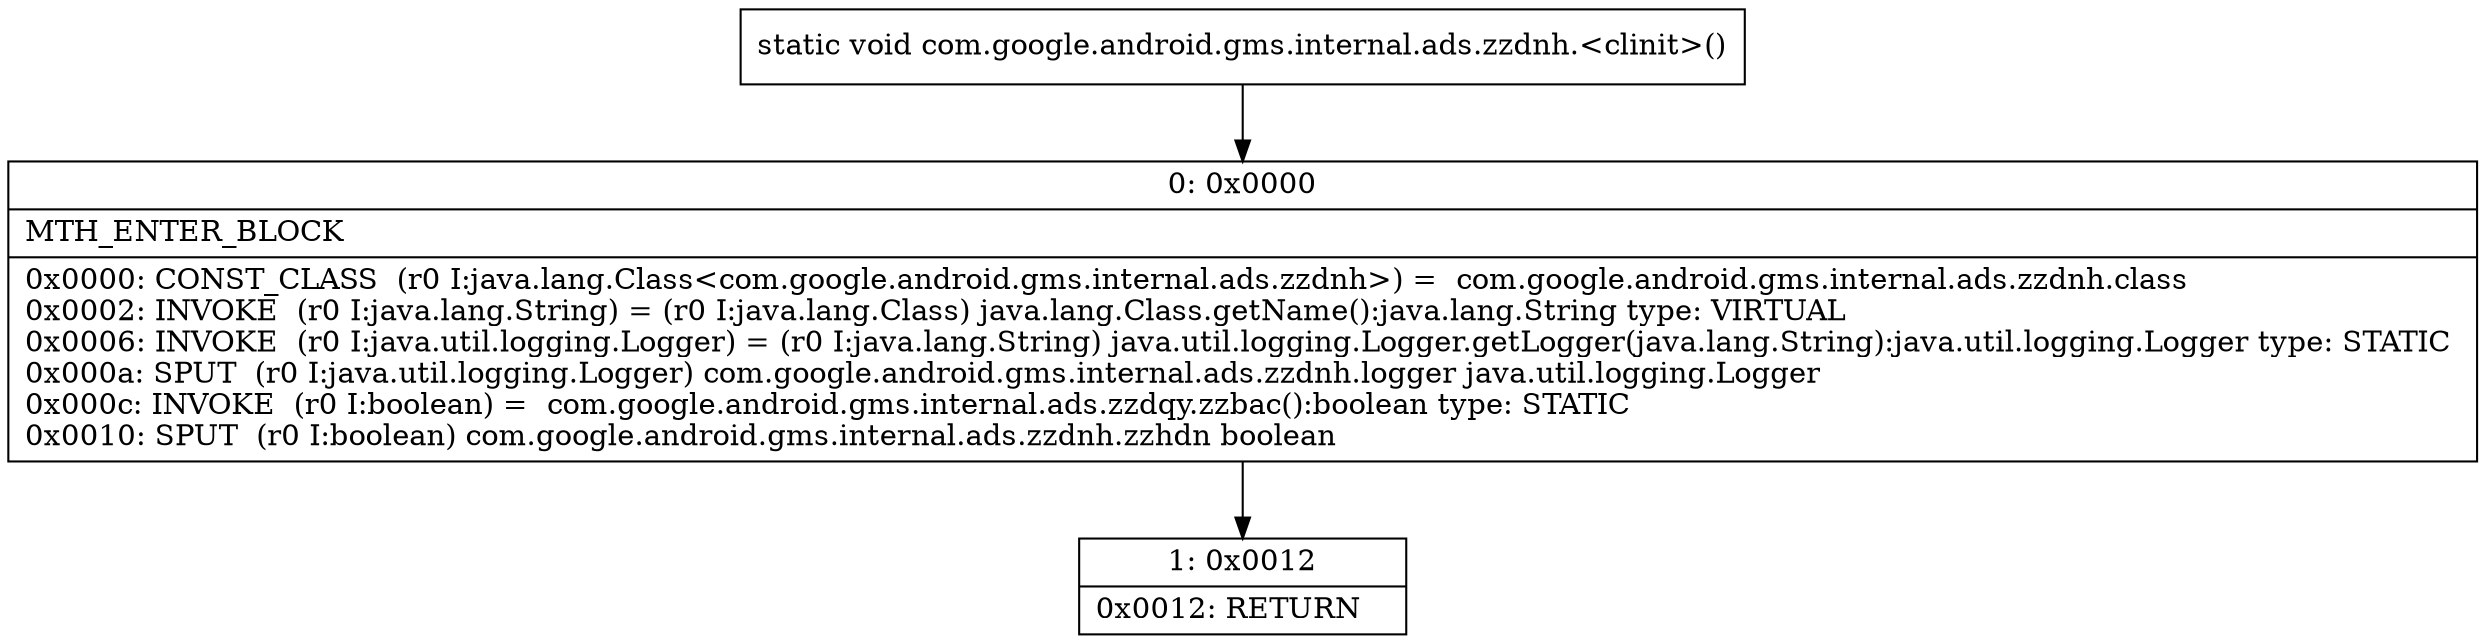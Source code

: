 digraph "CFG forcom.google.android.gms.internal.ads.zzdnh.\<clinit\>()V" {
Node_0 [shape=record,label="{0\:\ 0x0000|MTH_ENTER_BLOCK\l|0x0000: CONST_CLASS  (r0 I:java.lang.Class\<com.google.android.gms.internal.ads.zzdnh\>) =  com.google.android.gms.internal.ads.zzdnh.class \l0x0002: INVOKE  (r0 I:java.lang.String) = (r0 I:java.lang.Class) java.lang.Class.getName():java.lang.String type: VIRTUAL \l0x0006: INVOKE  (r0 I:java.util.logging.Logger) = (r0 I:java.lang.String) java.util.logging.Logger.getLogger(java.lang.String):java.util.logging.Logger type: STATIC \l0x000a: SPUT  (r0 I:java.util.logging.Logger) com.google.android.gms.internal.ads.zzdnh.logger java.util.logging.Logger \l0x000c: INVOKE  (r0 I:boolean) =  com.google.android.gms.internal.ads.zzdqy.zzbac():boolean type: STATIC \l0x0010: SPUT  (r0 I:boolean) com.google.android.gms.internal.ads.zzdnh.zzhdn boolean \l}"];
Node_1 [shape=record,label="{1\:\ 0x0012|0x0012: RETURN   \l}"];
MethodNode[shape=record,label="{static void com.google.android.gms.internal.ads.zzdnh.\<clinit\>() }"];
MethodNode -> Node_0;
Node_0 -> Node_1;
}

